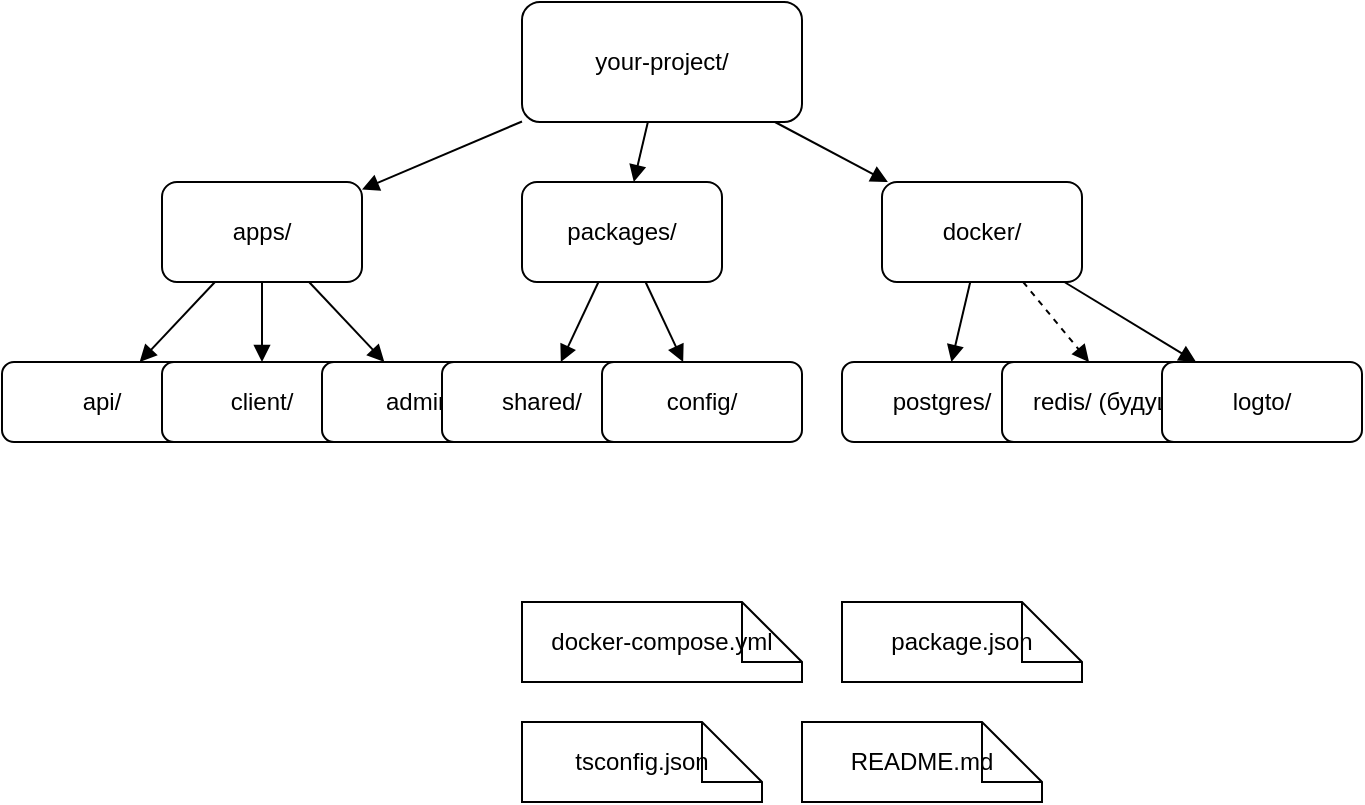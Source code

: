 <mxfile>
  <diagram name="Project Structure" id="your-project-structure">
    <mxGraphModel dx="1424" dy="877" grid="1" gridSize="10" guides="1" tooltips="1" connect="1" arrows="1" fold="1" page="1" pageScale="1" pageWidth="827" pageHeight="1169" math="0" shadow="0">
      <root>
        <mxCell id="0" />
        <mxCell id="1" parent="0" />

        <!-- Root -->
        <mxCell id="2" value="your-project/" style="rounded=1;whiteSpace=wrap;html=1;" vertex="1" parent="1">
          <mxGeometry x="340" y="60" width="140" height="60" as="geometry" />
        </mxCell>

        <!-- apps/ -->
        <mxCell id="3" value="apps/" style="rounded=1;whiteSpace=wrap;html=1;" vertex="1" parent="1">
          <mxGeometry x="160" y="150" width="100" height="50" as="geometry" />
        </mxCell>
        <mxCell id="4" style="endArrow=block;html=1;" edge="1" parent="1" source="2" target="3">
          <mxGeometry relative="1" as="geometry" />
        </mxCell>

        <!-- apps children -->
        <mxCell id="5" value="api/" style="rounded=1;whiteSpace=wrap;html=1;" vertex="1" parent="1">
          <mxGeometry x="80" y="240" width="100" height="40" as="geometry" />
        </mxCell>
        <mxCell id="6" value="client/" style="rounded=1;whiteSpace=wrap;html=1;" vertex="1" parent="1">
          <mxGeometry x="160" y="240" width="100" height="40" as="geometry" />
        </mxCell>
        <mxCell id="7" value="admin/" style="rounded=1;whiteSpace=wrap;html=1;" vertex="1" parent="1">
          <mxGeometry x="240" y="240" width="100" height="40" as="geometry" />
        </mxCell>
        <mxCell id="8" style="endArrow=block;html=1;" edge="1" parent="1" source="3" target="5">
          <mxGeometry relative="1" as="geometry" />
        </mxCell>
        <mxCell id="9" style="endArrow=block;html=1;" edge="1" parent="1" source="3" target="6">
          <mxGeometry relative="1" as="geometry" />
        </mxCell>
        <mxCell id="10" style="endArrow=block;html=1;" edge="1" parent="1" source="3" target="7">
          <mxGeometry relative="1" as="geometry" />
        </mxCell>

        <!-- packages/ -->
        <mxCell id="11" value="packages/" style="rounded=1;whiteSpace=wrap;html=1;" vertex="1" parent="1">
          <mxGeometry x="340" y="150" width="100" height="50" as="geometry" />
        </mxCell>
        <mxCell id="12" style="endArrow=block;html=1;" edge="1" parent="1" source="2" target="11">
          <mxGeometry relative="1" as="geometry" />
        </mxCell>

        <!-- packages children -->
        <mxCell id="13" value="shared/" style="rounded=1;whiteSpace=wrap;html=1;" vertex="1" parent="1">
          <mxGeometry x="300" y="240" width="100" height="40" as="geometry" />
        </mxCell>
        <mxCell id="14" value="config/" style="rounded=1;whiteSpace=wrap;html=1;" vertex="1" parent="1">
          <mxGeometry x="380" y="240" width="100" height="40" as="geometry" />
        </mxCell>
        <mxCell id="15" style="endArrow=block;html=1;" edge="1" parent="1" source="11" target="13">
          <mxGeometry relative="1" as="geometry" />
        </mxCell>
        <mxCell id="16" style="endArrow=block;html=1;" edge="1" parent="1" source="11" target="14">
          <mxGeometry relative="1" as="geometry" />
        </mxCell>

        <!-- docker/ -->
        <mxCell id="17" value="docker/" style="rounded=1;whiteSpace=wrap;html=1;" vertex="1" parent="1">
          <mxGeometry x="520" y="150" width="100" height="50" as="geometry" />
        </mxCell>
        <mxCell id="18" style="endArrow=block;html=1;" edge="1" parent="1" source="2" target="17">
          <mxGeometry relative="1" as="geometry" />
        </mxCell>

        <!-- docker children -->
        <mxCell id="19" value="postgres/" style="rounded=1;whiteSpace=wrap;html=1;" vertex="1" parent="1">
          <mxGeometry x="500" y="240" width="100" height="40" as="geometry" />
        </mxCell>
        <mxCell id="20" value="redis/ (будущее)" style="rounded=1;whiteSpace=wrap;html=1;" vertex="1" parent="1">
          <mxGeometry x="580" y="240" width="120" height="40" as="geometry" />
        </mxCell>
        <mxCell id="21" value="logto/" style="rounded=1;whiteSpace=wrap;html=1;" vertex="1" parent="1">
          <mxGeometry x="660" y="240" width="100" height="40" as="geometry" />
        </mxCell>
        <mxCell id="22" style="endArrow=block;html=1;" edge="1" parent="1" source="17" target="19">
          <mxGeometry relative="1" as="geometry" />
        </mxCell>
        <mxCell id="23" style="endArrow=block;dashed=1;html=1;" edge="1" parent="1" source="17" target="20">
          <mxGeometry relative="1" as="geometry" />
        </mxCell>
        <mxCell id="24" style="endArrow=block;html=1;" edge="1" parent="1" source="17" target="21">
          <mxGeometry relative="1" as="geometry" />
        </mxCell>

        <!-- Other files -->
        <mxCell id="25" value="docker-compose.yml" style="shape=note;whiteSpace=wrap;html=1;" vertex="1" parent="1">
          <mxGeometry x="340" y="360" width="140" height="40" as="geometry" />
        </mxCell>
        <mxCell id="26" value="package.json" style="shape=note;whiteSpace=wrap;html=1;" vertex="1" parent="1">
          <mxGeometry x="500" y="360" width="120" height="40" as="geometry" />
        </mxCell>
        <mxCell id="27" value="tsconfig.json" style="shape=note;whiteSpace=wrap;html=1;" vertex="1" parent="1">
          <mxGeometry x="340" y="420" width="120" height="40" as="geometry" />
        </mxCell>
        <mxCell id="28" value="README.md" style="shape=note;whiteSpace=wrap;html=1;" vertex="1" parent="1">
          <mxGeometry x="480" y="420" width="120" height="40" as="geometry" />
        </mxCell>
      </root>
    </mxGraphModel>
  </diagram>
</mxfile>
